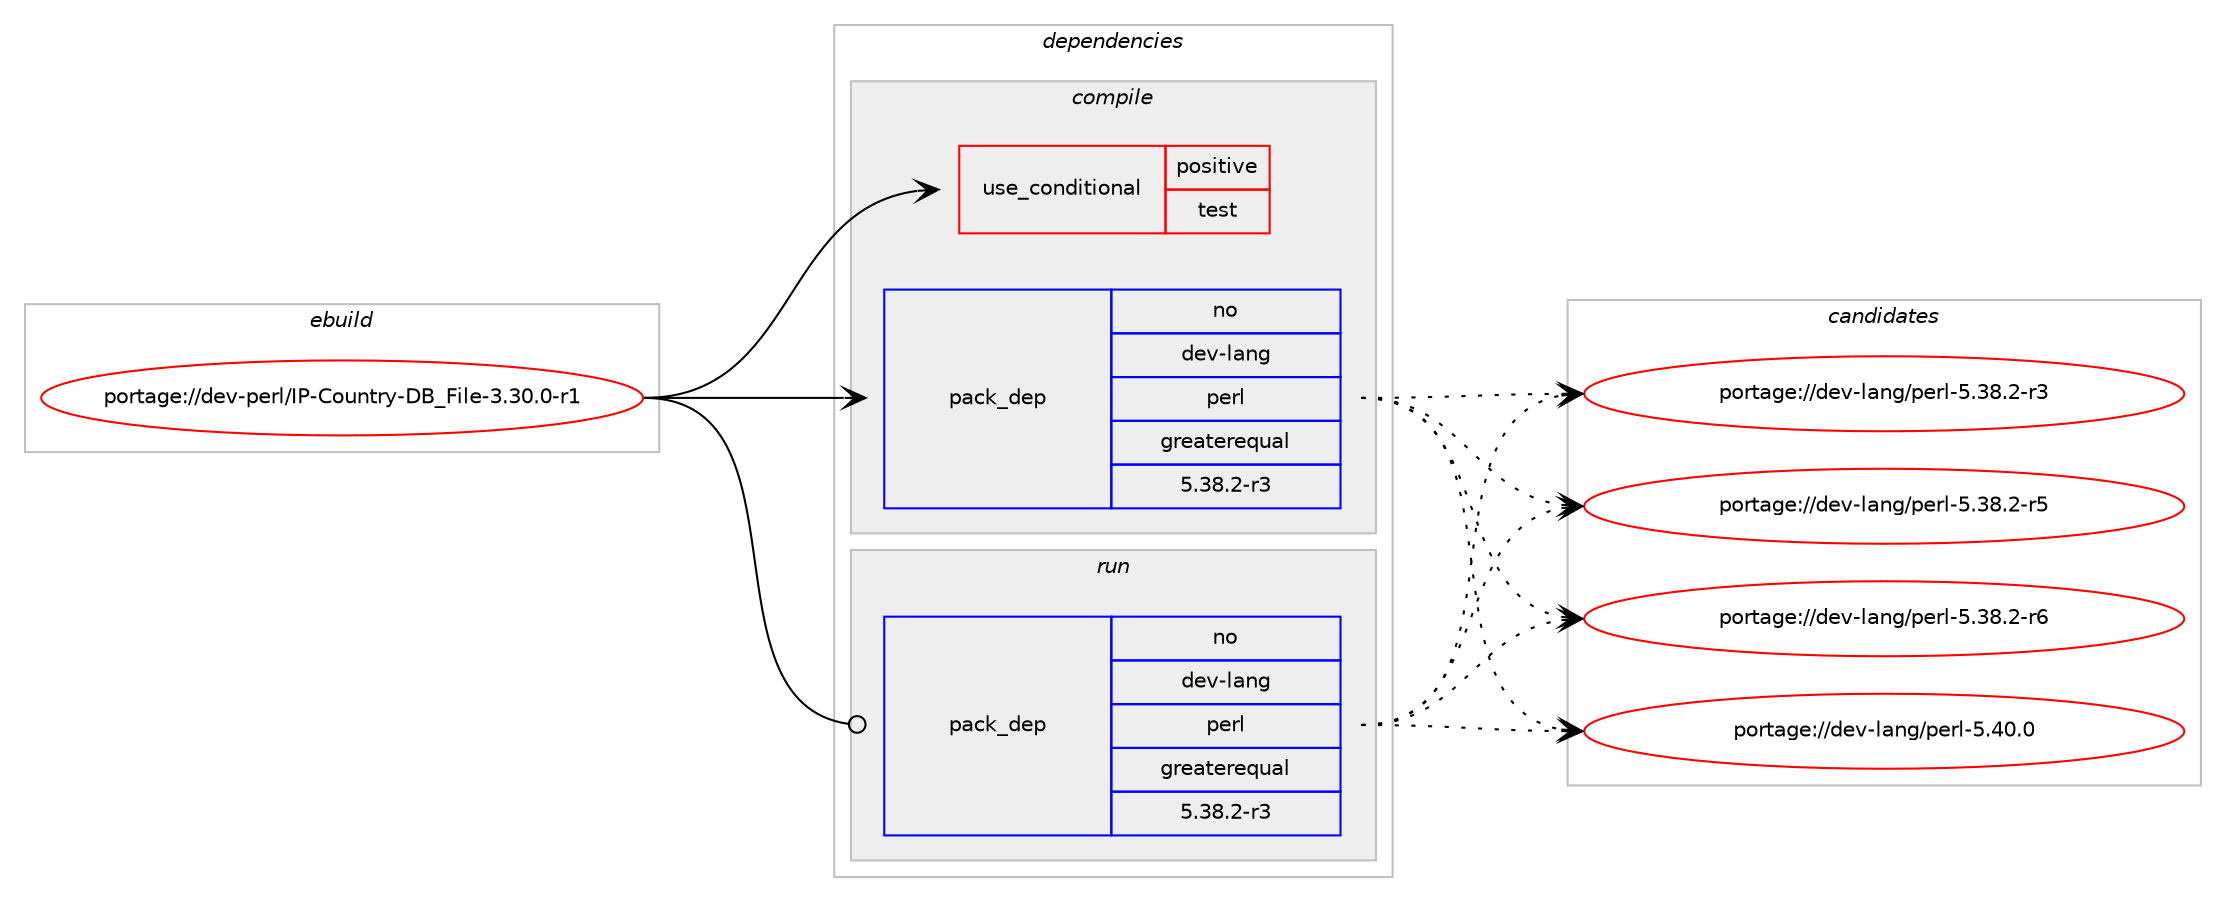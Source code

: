 digraph prolog {

# *************
# Graph options
# *************

newrank=true;
concentrate=true;
compound=true;
graph [rankdir=LR,fontname=Helvetica,fontsize=10,ranksep=1.5];#, ranksep=2.5, nodesep=0.2];
edge  [arrowhead=vee];
node  [fontname=Helvetica,fontsize=10];

# **********
# The ebuild
# **********

subgraph cluster_leftcol {
color=gray;
rank=same;
label=<<i>ebuild</i>>;
id [label="portage://dev-perl/IP-Country-DB_File-3.30.0-r1", color=red, width=4, href="../dev-perl/IP-Country-DB_File-3.30.0-r1.svg"];
}

# ****************
# The dependencies
# ****************

subgraph cluster_midcol {
color=gray;
label=<<i>dependencies</i>>;
subgraph cluster_compile {
fillcolor="#eeeeee";
style=filled;
label=<<i>compile</i>>;
subgraph cond29007 {
dependency66014 [label=<<TABLE BORDER="0" CELLBORDER="1" CELLSPACING="0" CELLPADDING="4"><TR><TD ROWSPAN="3" CELLPADDING="10">use_conditional</TD></TR><TR><TD>positive</TD></TR><TR><TD>test</TD></TR></TABLE>>, shape=none, color=red];
# *** BEGIN UNKNOWN DEPENDENCY TYPE (TODO) ***
# dependency66014 -> package_dependency(portage://dev-perl/IP-Country-DB_File-3.30.0-r1,install,no,dev-perl,IP-Country,none,[,,],[],[])
# *** END UNKNOWN DEPENDENCY TYPE (TODO) ***

# *** BEGIN UNKNOWN DEPENDENCY TYPE (TODO) ***
# dependency66014 -> package_dependency(portage://dev-perl/IP-Country-DB_File-3.30.0-r1,install,no,dev-perl,Math-Int64,none,[,,],[],[])
# *** END UNKNOWN DEPENDENCY TYPE (TODO) ***

# *** BEGIN UNKNOWN DEPENDENCY TYPE (TODO) ***
# dependency66014 -> package_dependency(portage://dev-perl/IP-Country-DB_File-3.30.0-r1,install,no,virtual,perl-DB_File,none,[,,],[],[])
# *** END UNKNOWN DEPENDENCY TYPE (TODO) ***

# *** BEGIN UNKNOWN DEPENDENCY TYPE (TODO) ***
# dependency66014 -> package_dependency(portage://dev-perl/IP-Country-DB_File-3.30.0-r1,install,no,virtual,perl-Test-Harness,none,[,,],[],[])
# *** END UNKNOWN DEPENDENCY TYPE (TODO) ***

}
id:e -> dependency66014:w [weight=20,style="solid",arrowhead="vee"];
subgraph pack35834 {
dependency66015 [label=<<TABLE BORDER="0" CELLBORDER="1" CELLSPACING="0" CELLPADDING="4" WIDTH="220"><TR><TD ROWSPAN="6" CELLPADDING="30">pack_dep</TD></TR><TR><TD WIDTH="110">no</TD></TR><TR><TD>dev-lang</TD></TR><TR><TD>perl</TD></TR><TR><TD>greaterequal</TD></TR><TR><TD>5.38.2-r3</TD></TR></TABLE>>, shape=none, color=blue];
}
id:e -> dependency66015:w [weight=20,style="solid",arrowhead="vee"];
}
subgraph cluster_compileandrun {
fillcolor="#eeeeee";
style=filled;
label=<<i>compile and run</i>>;
}
subgraph cluster_run {
fillcolor="#eeeeee";
style=filled;
label=<<i>run</i>>;
subgraph pack35835 {
dependency66016 [label=<<TABLE BORDER="0" CELLBORDER="1" CELLSPACING="0" CELLPADDING="4" WIDTH="220"><TR><TD ROWSPAN="6" CELLPADDING="30">pack_dep</TD></TR><TR><TD WIDTH="110">no</TD></TR><TR><TD>dev-lang</TD></TR><TR><TD>perl</TD></TR><TR><TD>greaterequal</TD></TR><TR><TD>5.38.2-r3</TD></TR></TABLE>>, shape=none, color=blue];
}
id:e -> dependency66016:w [weight=20,style="solid",arrowhead="odot"];
# *** BEGIN UNKNOWN DEPENDENCY TYPE (TODO) ***
# id -> package_dependency(portage://dev-perl/IP-Country-DB_File-3.30.0-r1,run,no,dev-lang,perl,none,[,,],any_same_slot,[])
# *** END UNKNOWN DEPENDENCY TYPE (TODO) ***

# *** BEGIN UNKNOWN DEPENDENCY TYPE (TODO) ***
# id -> package_dependency(portage://dev-perl/IP-Country-DB_File-3.30.0-r1,run,no,dev-perl,IP-Country,none,[,,],[],[])
# *** END UNKNOWN DEPENDENCY TYPE (TODO) ***

}
}

# **************
# The candidates
# **************

subgraph cluster_choices {
rank=same;
color=gray;
label=<<i>candidates</i>>;

subgraph choice35834 {
color=black;
nodesep=1;
choice100101118451089711010347112101114108455346515646504511451 [label="portage://dev-lang/perl-5.38.2-r3", color=red, width=4,href="../dev-lang/perl-5.38.2-r3.svg"];
choice100101118451089711010347112101114108455346515646504511453 [label="portage://dev-lang/perl-5.38.2-r5", color=red, width=4,href="../dev-lang/perl-5.38.2-r5.svg"];
choice100101118451089711010347112101114108455346515646504511454 [label="portage://dev-lang/perl-5.38.2-r6", color=red, width=4,href="../dev-lang/perl-5.38.2-r6.svg"];
choice10010111845108971101034711210111410845534652484648 [label="portage://dev-lang/perl-5.40.0", color=red, width=4,href="../dev-lang/perl-5.40.0.svg"];
dependency66015:e -> choice100101118451089711010347112101114108455346515646504511451:w [style=dotted,weight="100"];
dependency66015:e -> choice100101118451089711010347112101114108455346515646504511453:w [style=dotted,weight="100"];
dependency66015:e -> choice100101118451089711010347112101114108455346515646504511454:w [style=dotted,weight="100"];
dependency66015:e -> choice10010111845108971101034711210111410845534652484648:w [style=dotted,weight="100"];
}
subgraph choice35835 {
color=black;
nodesep=1;
choice100101118451089711010347112101114108455346515646504511451 [label="portage://dev-lang/perl-5.38.2-r3", color=red, width=4,href="../dev-lang/perl-5.38.2-r3.svg"];
choice100101118451089711010347112101114108455346515646504511453 [label="portage://dev-lang/perl-5.38.2-r5", color=red, width=4,href="../dev-lang/perl-5.38.2-r5.svg"];
choice100101118451089711010347112101114108455346515646504511454 [label="portage://dev-lang/perl-5.38.2-r6", color=red, width=4,href="../dev-lang/perl-5.38.2-r6.svg"];
choice10010111845108971101034711210111410845534652484648 [label="portage://dev-lang/perl-5.40.0", color=red, width=4,href="../dev-lang/perl-5.40.0.svg"];
dependency66016:e -> choice100101118451089711010347112101114108455346515646504511451:w [style=dotted,weight="100"];
dependency66016:e -> choice100101118451089711010347112101114108455346515646504511453:w [style=dotted,weight="100"];
dependency66016:e -> choice100101118451089711010347112101114108455346515646504511454:w [style=dotted,weight="100"];
dependency66016:e -> choice10010111845108971101034711210111410845534652484648:w [style=dotted,weight="100"];
}
}

}
